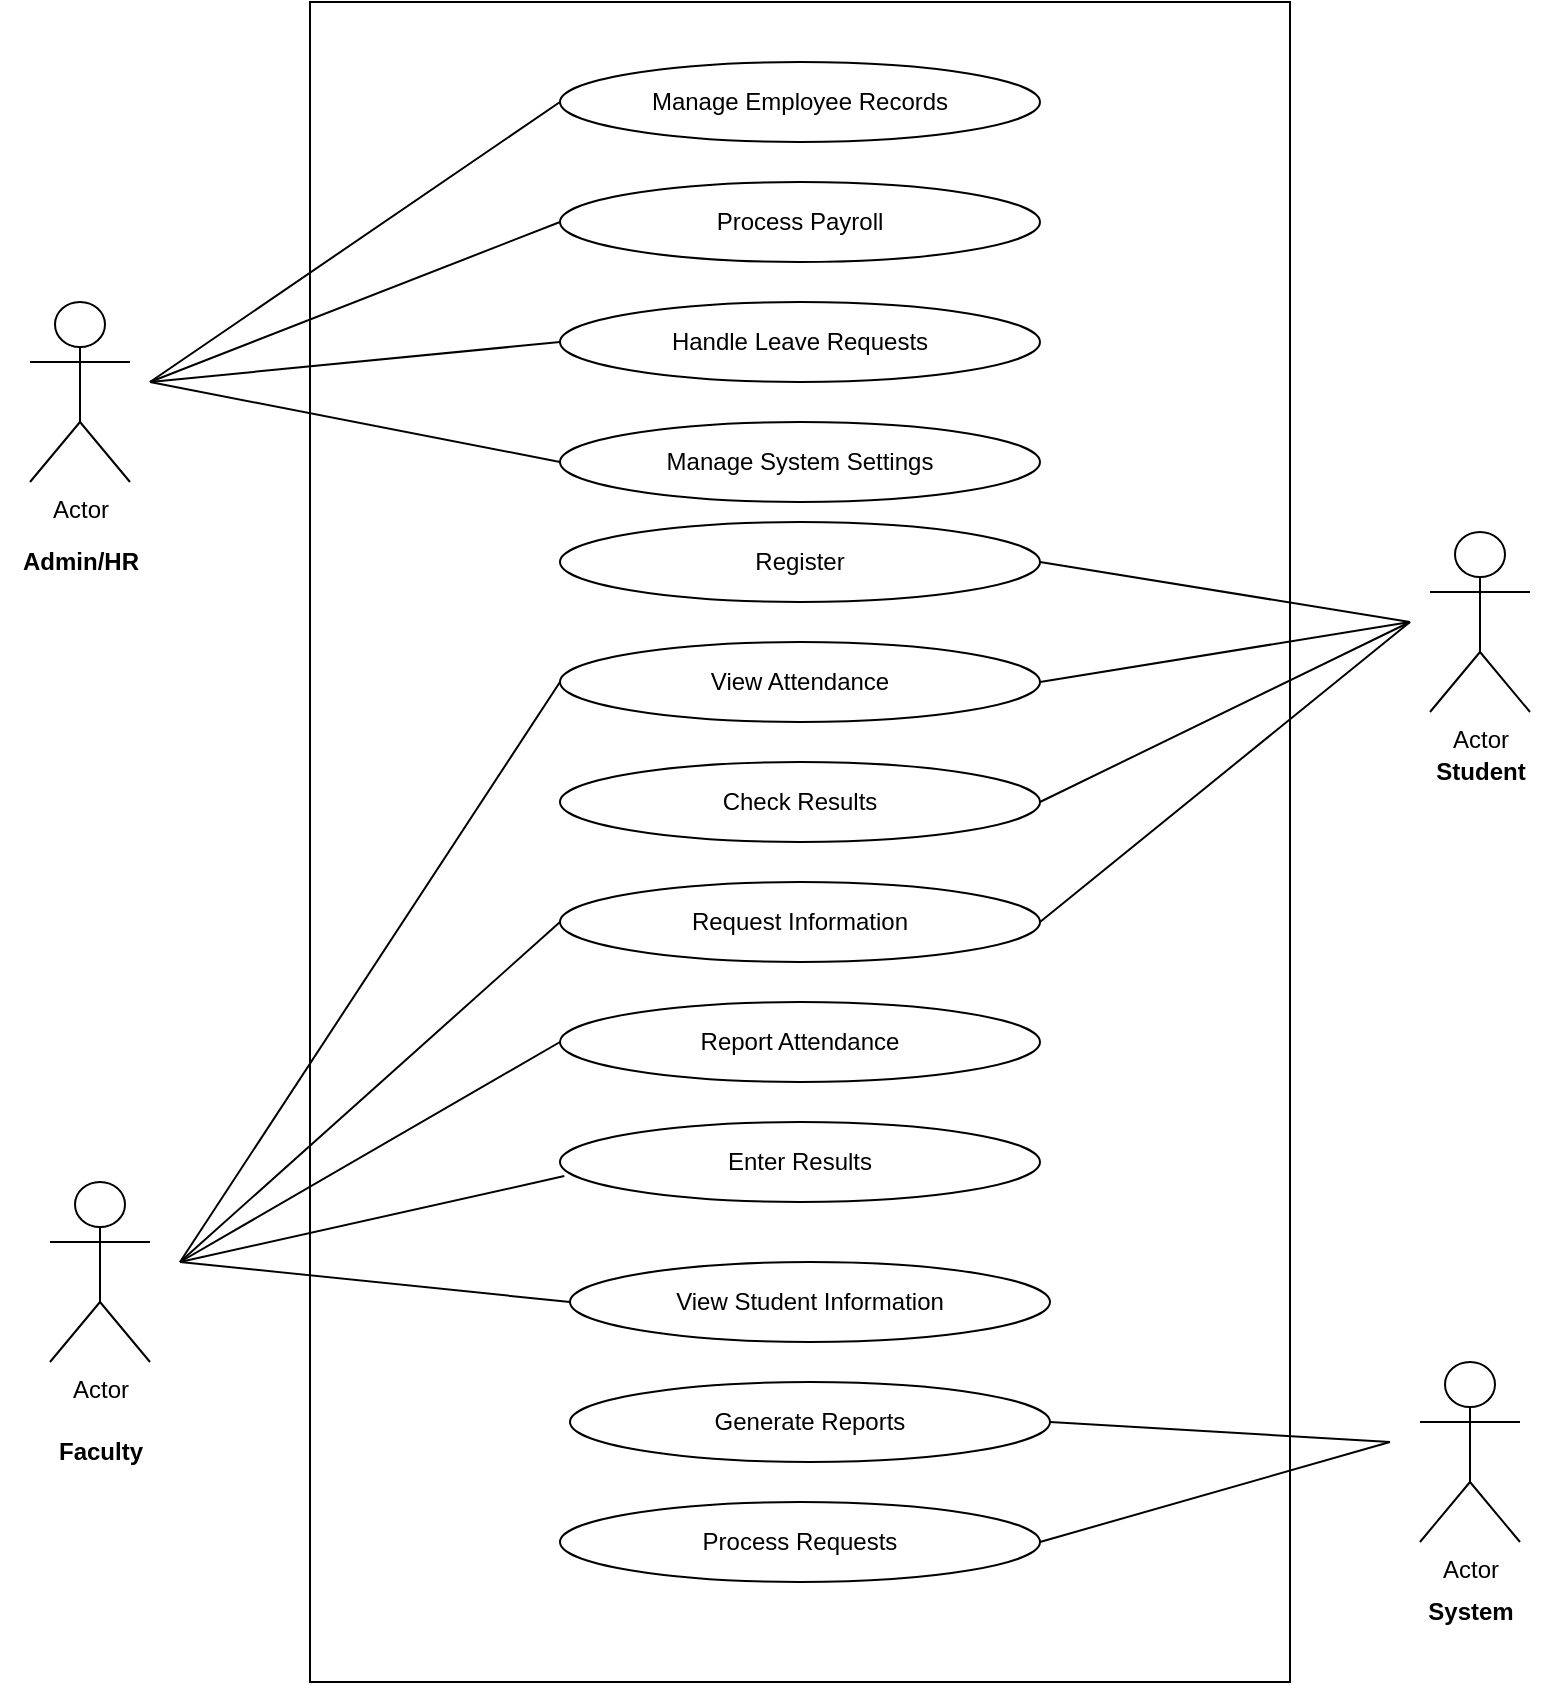 <mxfile version="24.7.14" pages="2">
  <diagram id="u6nwWKozgu35q-3_ytqT" name="Page-1">
    <mxGraphModel dx="2438" dy="1305" grid="1" gridSize="10" guides="1" tooltips="1" connect="1" arrows="1" fold="1" page="1" pageScale="1" pageWidth="850" pageHeight="1100" math="0" shadow="0">
      <root>
        <mxCell id="0" />
        <mxCell id="1" parent="0" />
        <mxCell id="V_aGSmgpaa-qxIKV8r2C-2" value="" style="rounded=0;whiteSpace=wrap;html=1;labelBackgroundColor=none;" vertex="1" parent="1">
          <mxGeometry x="185" y="110" width="490" height="840" as="geometry" />
        </mxCell>
        <mxCell id="V_aGSmgpaa-qxIKV8r2C-5" value="Actor" style="shape=umlActor;verticalLabelPosition=bottom;verticalAlign=top;html=1;outlineConnect=0;rounded=0;strokeColor=default;align=center;fontFamily=Helvetica;fontSize=12;fontColor=default;fillColor=default;" vertex="1" parent="1">
          <mxGeometry x="45" y="260" width="50" height="90" as="geometry" />
        </mxCell>
        <mxCell id="V_aGSmgpaa-qxIKV8r2C-6" value="Actor" style="shape=umlActor;verticalLabelPosition=bottom;verticalAlign=top;html=1;outlineConnect=0;rounded=0;strokeColor=default;align=center;fontFamily=Helvetica;fontSize=12;fontColor=default;fillColor=default;" vertex="1" parent="1">
          <mxGeometry x="55" y="700" width="50" height="90" as="geometry" />
        </mxCell>
        <mxCell id="V_aGSmgpaa-qxIKV8r2C-7" value="Actor" style="shape=umlActor;verticalLabelPosition=bottom;verticalAlign=top;html=1;outlineConnect=0;rounded=0;strokeColor=default;align=center;fontFamily=Helvetica;fontSize=12;fontColor=default;fillColor=default;" vertex="1" parent="1">
          <mxGeometry x="740" y="790" width="50" height="90" as="geometry" />
        </mxCell>
        <mxCell id="V_aGSmgpaa-qxIKV8r2C-8" value="Actor" style="shape=umlActor;verticalLabelPosition=bottom;verticalAlign=top;html=1;outlineConnect=0;rounded=0;strokeColor=default;align=center;fontFamily=Helvetica;fontSize=12;fontColor=default;fillColor=default;" vertex="1" parent="1">
          <mxGeometry x="745" y="375" width="50" height="90" as="geometry" />
        </mxCell>
        <mxCell id="V_aGSmgpaa-qxIKV8r2C-10" value="Manage Employee Records" style="ellipse;whiteSpace=wrap;html=1;rounded=0;strokeColor=default;align=center;verticalAlign=middle;fontFamily=Helvetica;fontSize=12;fontColor=default;fillColor=default;" vertex="1" parent="1">
          <mxGeometry x="310" y="140" width="240" height="40" as="geometry" />
        </mxCell>
        <mxCell id="V_aGSmgpaa-qxIKV8r2C-20" value="Process Payroll" style="ellipse;whiteSpace=wrap;html=1;rounded=0;strokeColor=default;align=center;verticalAlign=middle;fontFamily=Helvetica;fontSize=12;fontColor=default;fillColor=default;" vertex="1" parent="1">
          <mxGeometry x="310" y="200" width="240" height="40" as="geometry" />
        </mxCell>
        <mxCell id="V_aGSmgpaa-qxIKV8r2C-21" value="Handle Leave Requests" style="ellipse;whiteSpace=wrap;html=1;rounded=0;strokeColor=default;align=center;verticalAlign=middle;fontFamily=Helvetica;fontSize=12;fontColor=default;fillColor=default;" vertex="1" parent="1">
          <mxGeometry x="310" y="260" width="240" height="40" as="geometry" />
        </mxCell>
        <mxCell id="V_aGSmgpaa-qxIKV8r2C-22" value="Manage System Settings" style="ellipse;whiteSpace=wrap;html=1;rounded=0;strokeColor=default;align=center;verticalAlign=middle;fontFamily=Helvetica;fontSize=12;fontColor=default;fillColor=default;" vertex="1" parent="1">
          <mxGeometry x="310" y="320" width="240" height="40" as="geometry" />
        </mxCell>
        <mxCell id="V_aGSmgpaa-qxIKV8r2C-23" value="Register" style="ellipse;whiteSpace=wrap;html=1;rounded=0;strokeColor=default;align=center;verticalAlign=middle;fontFamily=Helvetica;fontSize=12;fontColor=default;fillColor=default;" vertex="1" parent="1">
          <mxGeometry x="310" y="370" width="240" height="40" as="geometry" />
        </mxCell>
        <mxCell id="V_aGSmgpaa-qxIKV8r2C-24" value="View Attendance" style="ellipse;whiteSpace=wrap;html=1;rounded=0;strokeColor=default;align=center;verticalAlign=middle;fontFamily=Helvetica;fontSize=12;fontColor=default;fillColor=default;" vertex="1" parent="1">
          <mxGeometry x="310" y="430" width="240" height="40" as="geometry" />
        </mxCell>
        <mxCell id="V_aGSmgpaa-qxIKV8r2C-25" value="Check Results" style="ellipse;whiteSpace=wrap;html=1;rounded=0;strokeColor=default;align=center;verticalAlign=middle;fontFamily=Helvetica;fontSize=12;fontColor=default;fillColor=default;" vertex="1" parent="1">
          <mxGeometry x="310" y="490" width="240" height="40" as="geometry" />
        </mxCell>
        <mxCell id="V_aGSmgpaa-qxIKV8r2C-26" value="Request Information" style="ellipse;whiteSpace=wrap;html=1;rounded=0;strokeColor=default;align=center;verticalAlign=middle;fontFamily=Helvetica;fontSize=12;fontColor=default;fillColor=default;" vertex="1" parent="1">
          <mxGeometry x="310" y="550" width="240" height="40" as="geometry" />
        </mxCell>
        <mxCell id="V_aGSmgpaa-qxIKV8r2C-27" value="Report Attendance" style="ellipse;whiteSpace=wrap;html=1;rounded=0;strokeColor=default;align=center;verticalAlign=middle;fontFamily=Helvetica;fontSize=12;fontColor=default;fillColor=default;" vertex="1" parent="1">
          <mxGeometry x="310" y="610" width="240" height="40" as="geometry" />
        </mxCell>
        <mxCell id="V_aGSmgpaa-qxIKV8r2C-28" value="Enter Results" style="ellipse;whiteSpace=wrap;html=1;rounded=0;strokeColor=default;align=center;verticalAlign=middle;fontFamily=Helvetica;fontSize=12;fontColor=default;fillColor=default;" vertex="1" parent="1">
          <mxGeometry x="310" y="670" width="240" height="40" as="geometry" />
        </mxCell>
        <mxCell id="V_aGSmgpaa-qxIKV8r2C-29" value="View Student Information" style="ellipse;whiteSpace=wrap;html=1;rounded=0;strokeColor=default;align=center;verticalAlign=middle;fontFamily=Helvetica;fontSize=12;fontColor=default;fillColor=default;" vertex="1" parent="1">
          <mxGeometry x="315" y="740" width="240" height="40" as="geometry" />
        </mxCell>
        <mxCell id="V_aGSmgpaa-qxIKV8r2C-30" value="Generate Reports" style="ellipse;whiteSpace=wrap;html=1;rounded=0;strokeColor=default;align=center;verticalAlign=middle;fontFamily=Helvetica;fontSize=12;fontColor=default;fillColor=default;" vertex="1" parent="1">
          <mxGeometry x="315" y="800" width="240" height="40" as="geometry" />
        </mxCell>
        <mxCell id="V_aGSmgpaa-qxIKV8r2C-31" value="Process Requests" style="ellipse;whiteSpace=wrap;html=1;rounded=0;strokeColor=default;align=center;verticalAlign=middle;fontFamily=Helvetica;fontSize=12;fontColor=default;fillColor=default;" vertex="1" parent="1">
          <mxGeometry x="310" y="860" width="240" height="40" as="geometry" />
        </mxCell>
        <mxCell id="V_aGSmgpaa-qxIKV8r2C-36" value="Admin/HR" style="text;html=1;align=center;verticalAlign=middle;resizable=0;points=[];autosize=1;strokeColor=none;fillColor=none;fontFamily=Helvetica;fontSize=12;fontColor=default;fontStyle=1" vertex="1" parent="1">
          <mxGeometry x="30" y="375" width="80" height="30" as="geometry" />
        </mxCell>
        <mxCell id="V_aGSmgpaa-qxIKV8r2C-37" value="Faculty" style="text;html=1;align=center;verticalAlign=middle;resizable=0;points=[];autosize=1;strokeColor=none;fillColor=none;fontFamily=Helvetica;fontSize=12;fontColor=default;fontStyle=1" vertex="1" parent="1">
          <mxGeometry x="50" y="820" width="60" height="30" as="geometry" />
        </mxCell>
        <mxCell id="V_aGSmgpaa-qxIKV8r2C-38" value="Student" style="text;html=1;align=center;verticalAlign=middle;resizable=0;points=[];autosize=1;strokeColor=none;fillColor=none;fontFamily=Helvetica;fontSize=12;fontColor=default;fontStyle=1" vertex="1" parent="1">
          <mxGeometry x="740" y="480" width="60" height="30" as="geometry" />
        </mxCell>
        <mxCell id="V_aGSmgpaa-qxIKV8r2C-39" value="System" style="text;html=1;align=center;verticalAlign=middle;resizable=0;points=[];autosize=1;strokeColor=none;fillColor=none;fontFamily=Helvetica;fontSize=12;fontColor=default;fontStyle=1" vertex="1" parent="1">
          <mxGeometry x="735" y="900" width="60" height="30" as="geometry" />
        </mxCell>
        <mxCell id="V_aGSmgpaa-qxIKV8r2C-44" value="" style="endArrow=none;html=1;rounded=0;fontFamily=Helvetica;fontSize=12;fontColor=default;entryX=0;entryY=0.5;entryDx=0;entryDy=0;" edge="1" parent="1" target="V_aGSmgpaa-qxIKV8r2C-10">
          <mxGeometry width="50" height="50" relative="1" as="geometry">
            <mxPoint x="105" y="300" as="sourcePoint" />
            <mxPoint x="265" y="290" as="targetPoint" />
          </mxGeometry>
        </mxCell>
        <mxCell id="V_aGSmgpaa-qxIKV8r2C-45" value="" style="endArrow=none;html=1;rounded=0;fontFamily=Helvetica;fontSize=12;fontColor=default;entryX=0;entryY=0.5;entryDx=0;entryDy=0;" edge="1" parent="1" target="V_aGSmgpaa-qxIKV8r2C-20">
          <mxGeometry width="50" height="50" relative="1" as="geometry">
            <mxPoint x="105" y="300" as="sourcePoint" />
            <mxPoint x="265" y="330" as="targetPoint" />
          </mxGeometry>
        </mxCell>
        <mxCell id="V_aGSmgpaa-qxIKV8r2C-46" value="" style="endArrow=none;html=1;rounded=0;fontFamily=Helvetica;fontSize=12;fontColor=default;entryX=0;entryY=0.5;entryDx=0;entryDy=0;" edge="1" parent="1" target="V_aGSmgpaa-qxIKV8r2C-21">
          <mxGeometry width="50" height="50" relative="1" as="geometry">
            <mxPoint x="105" y="300" as="sourcePoint" />
            <mxPoint x="295" y="260" as="targetPoint" />
          </mxGeometry>
        </mxCell>
        <mxCell id="V_aGSmgpaa-qxIKV8r2C-47" value="" style="endArrow=none;html=1;rounded=0;fontFamily=Helvetica;fontSize=12;fontColor=default;entryX=0;entryY=0.5;entryDx=0;entryDy=0;" edge="1" parent="1" target="V_aGSmgpaa-qxIKV8r2C-22">
          <mxGeometry width="50" height="50" relative="1" as="geometry">
            <mxPoint x="105" y="300" as="sourcePoint" />
            <mxPoint x="295" y="260" as="targetPoint" />
          </mxGeometry>
        </mxCell>
        <mxCell id="V_aGSmgpaa-qxIKV8r2C-48" value="" style="endArrow=none;html=1;rounded=0;fontFamily=Helvetica;fontSize=12;fontColor=default;exitX=1;exitY=0.5;exitDx=0;exitDy=0;" edge="1" parent="1" source="V_aGSmgpaa-qxIKV8r2C-23">
          <mxGeometry width="50" height="50" relative="1" as="geometry">
            <mxPoint x="665" y="550" as="sourcePoint" />
            <mxPoint x="735" y="420" as="targetPoint" />
          </mxGeometry>
        </mxCell>
        <mxCell id="V_aGSmgpaa-qxIKV8r2C-49" value="" style="endArrow=none;html=1;rounded=0;fontFamily=Helvetica;fontSize=12;fontColor=default;exitX=1;exitY=0.5;exitDx=0;exitDy=0;" edge="1" parent="1" source="V_aGSmgpaa-qxIKV8r2C-24">
          <mxGeometry width="50" height="50" relative="1" as="geometry">
            <mxPoint x="665" y="550" as="sourcePoint" />
            <mxPoint x="735" y="420" as="targetPoint" />
          </mxGeometry>
        </mxCell>
        <mxCell id="V_aGSmgpaa-qxIKV8r2C-50" value="" style="endArrow=none;html=1;rounded=0;fontFamily=Helvetica;fontSize=12;fontColor=default;exitX=1;exitY=0.5;exitDx=0;exitDy=0;" edge="1" parent="1" source="V_aGSmgpaa-qxIKV8r2C-25">
          <mxGeometry width="50" height="50" relative="1" as="geometry">
            <mxPoint x="665" y="550" as="sourcePoint" />
            <mxPoint x="735" y="420" as="targetPoint" />
          </mxGeometry>
        </mxCell>
        <mxCell id="V_aGSmgpaa-qxIKV8r2C-51" value="" style="endArrow=none;html=1;rounded=0;fontFamily=Helvetica;fontSize=12;fontColor=default;exitX=1;exitY=0.5;exitDx=0;exitDy=0;" edge="1" parent="1" source="V_aGSmgpaa-qxIKV8r2C-26">
          <mxGeometry width="50" height="50" relative="1" as="geometry">
            <mxPoint x="665" y="550" as="sourcePoint" />
            <mxPoint x="735" y="420" as="targetPoint" />
          </mxGeometry>
        </mxCell>
        <mxCell id="V_aGSmgpaa-qxIKV8r2C-52" value="" style="endArrow=none;html=1;rounded=0;fontFamily=Helvetica;fontSize=12;fontColor=default;entryX=0;entryY=0.5;entryDx=0;entryDy=0;" edge="1" parent="1" target="V_aGSmgpaa-qxIKV8r2C-27">
          <mxGeometry width="50" height="50" relative="1" as="geometry">
            <mxPoint x="120" y="740" as="sourcePoint" />
            <mxPoint x="345" y="670" as="targetPoint" />
          </mxGeometry>
        </mxCell>
        <mxCell id="V_aGSmgpaa-qxIKV8r2C-53" value="" style="endArrow=none;html=1;rounded=0;fontFamily=Helvetica;fontSize=12;fontColor=default;entryX=0.009;entryY=0.676;entryDx=0;entryDy=0;entryPerimeter=0;" edge="1" parent="1" target="V_aGSmgpaa-qxIKV8r2C-28">
          <mxGeometry width="50" height="50" relative="1" as="geometry">
            <mxPoint x="120" y="740" as="sourcePoint" />
            <mxPoint x="345" y="670" as="targetPoint" />
          </mxGeometry>
        </mxCell>
        <mxCell id="V_aGSmgpaa-qxIKV8r2C-54" value="" style="endArrow=none;html=1;rounded=0;fontFamily=Helvetica;fontSize=12;fontColor=default;entryX=0;entryY=0.5;entryDx=0;entryDy=0;" edge="1" parent="1" target="V_aGSmgpaa-qxIKV8r2C-29">
          <mxGeometry width="50" height="50" relative="1" as="geometry">
            <mxPoint x="120" y="740" as="sourcePoint" />
            <mxPoint x="345" y="670" as="targetPoint" />
          </mxGeometry>
        </mxCell>
        <mxCell id="V_aGSmgpaa-qxIKV8r2C-55" value="" style="endArrow=none;html=1;rounded=0;fontFamily=Helvetica;fontSize=12;fontColor=default;exitX=1;exitY=0.5;exitDx=0;exitDy=0;" edge="1" parent="1" source="V_aGSmgpaa-qxIKV8r2C-30">
          <mxGeometry width="50" height="50" relative="1" as="geometry">
            <mxPoint x="455" y="860" as="sourcePoint" />
            <mxPoint x="725" y="830" as="targetPoint" />
          </mxGeometry>
        </mxCell>
        <mxCell id="V_aGSmgpaa-qxIKV8r2C-56" value="" style="endArrow=none;html=1;rounded=0;fontFamily=Helvetica;fontSize=12;fontColor=default;entryX=1;entryY=0.5;entryDx=0;entryDy=0;" edge="1" parent="1" target="V_aGSmgpaa-qxIKV8r2C-31">
          <mxGeometry width="50" height="50" relative="1" as="geometry">
            <mxPoint x="725" y="830" as="sourcePoint" />
            <mxPoint x="505" y="810" as="targetPoint" />
          </mxGeometry>
        </mxCell>
        <mxCell id="V_aGSmgpaa-qxIKV8r2C-57" style="edgeStyle=orthogonalEdgeStyle;rounded=0;orthogonalLoop=1;jettySize=auto;html=1;exitX=0.5;exitY=1;exitDx=0;exitDy=0;fontFamily=Helvetica;fontSize=12;fontColor=default;" edge="1" parent="1" source="V_aGSmgpaa-qxIKV8r2C-2" target="V_aGSmgpaa-qxIKV8r2C-2">
          <mxGeometry relative="1" as="geometry" />
        </mxCell>
        <mxCell id="V_aGSmgpaa-qxIKV8r2C-58" value="" style="endArrow=none;html=1;rounded=0;fontFamily=Helvetica;fontSize=12;fontColor=default;entryX=0;entryY=0.5;entryDx=0;entryDy=0;" edge="1" parent="1" target="V_aGSmgpaa-qxIKV8r2C-24">
          <mxGeometry width="50" height="50" relative="1" as="geometry">
            <mxPoint x="120" y="740" as="sourcePoint" />
            <mxPoint x="410" y="490" as="targetPoint" />
          </mxGeometry>
        </mxCell>
        <mxCell id="V_aGSmgpaa-qxIKV8r2C-59" value="" style="endArrow=none;html=1;rounded=0;fontFamily=Helvetica;fontSize=12;fontColor=default;entryX=0;entryY=0.5;entryDx=0;entryDy=0;" edge="1" parent="1" target="V_aGSmgpaa-qxIKV8r2C-26">
          <mxGeometry width="50" height="50" relative="1" as="geometry">
            <mxPoint x="120" y="740" as="sourcePoint" />
            <mxPoint x="380" y="630" as="targetPoint" />
          </mxGeometry>
        </mxCell>
      </root>
    </mxGraphModel>
  </diagram>
  <diagram id="ic4IDLNga2XUcXlukQsi" name="Page-2">
    <mxGraphModel dx="975" dy="522" grid="1" gridSize="10" guides="1" tooltips="1" connect="1" arrows="1" fold="1" page="1" pageScale="1" pageWidth="850" pageHeight="1100" math="0" shadow="0">
      <root>
        <mxCell id="0" />
        <mxCell id="1" parent="0" />
      </root>
    </mxGraphModel>
  </diagram>
</mxfile>
